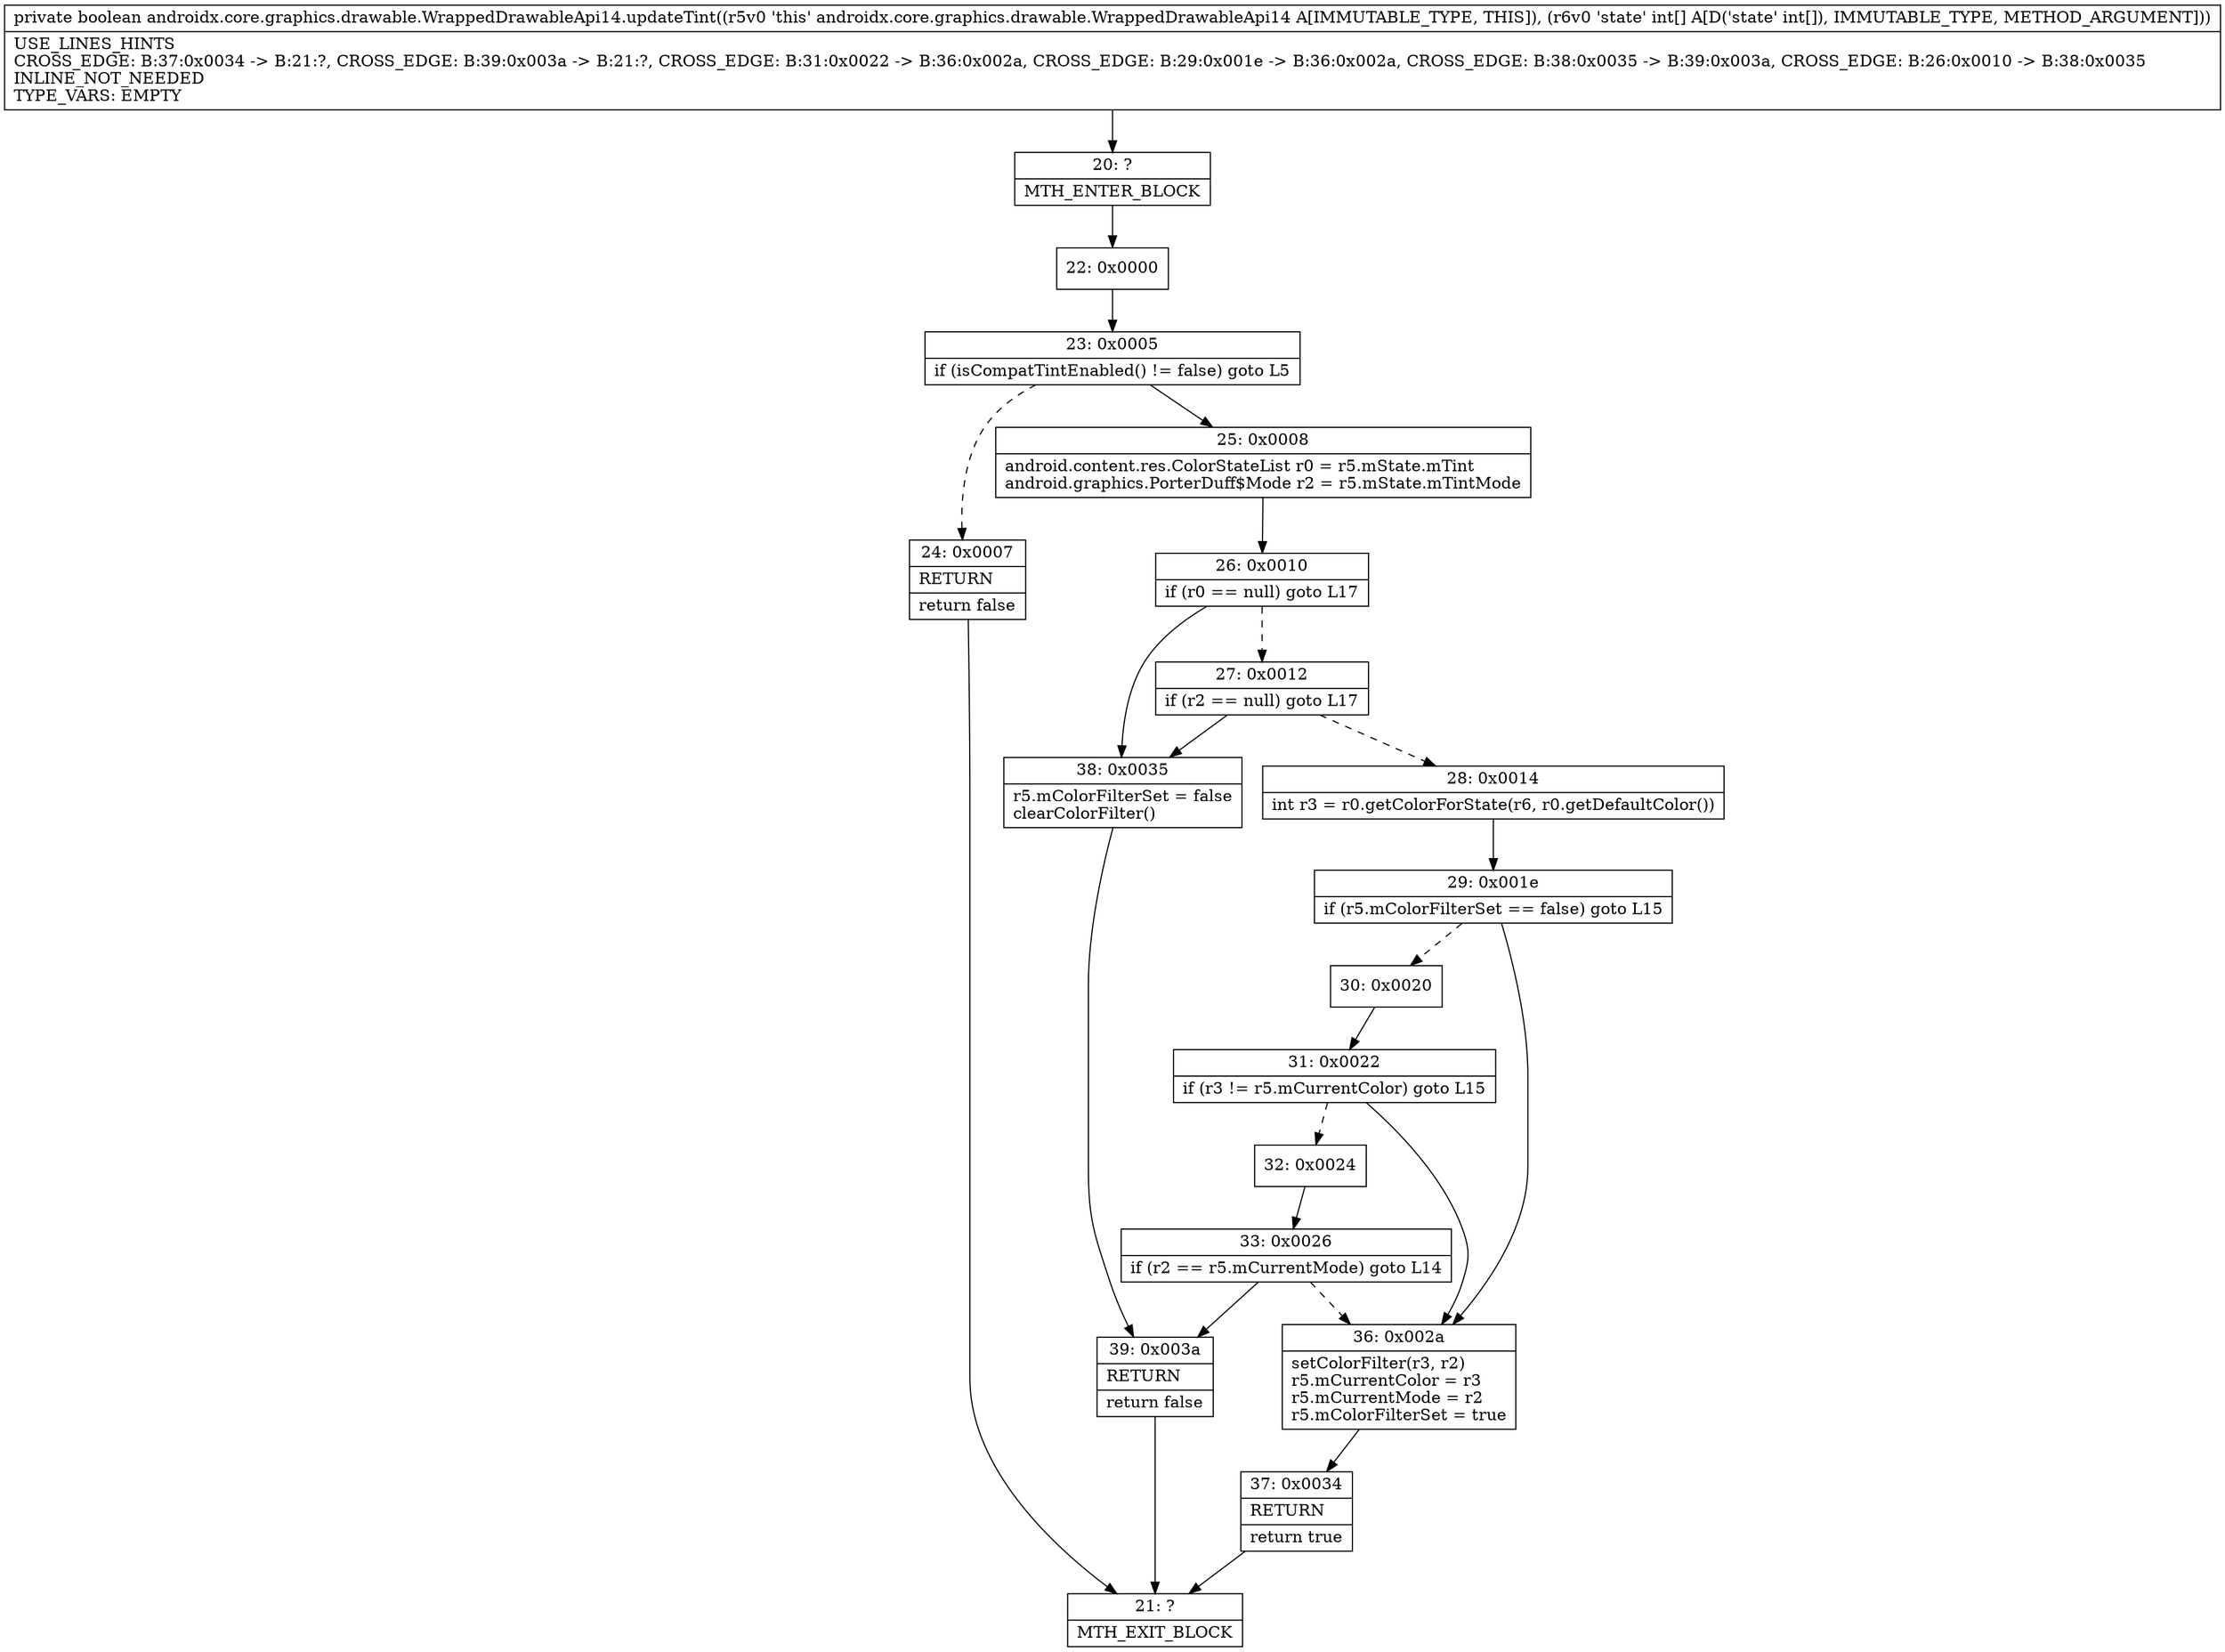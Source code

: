 digraph "CFG forandroidx.core.graphics.drawable.WrappedDrawableApi14.updateTint([I)Z" {
Node_20 [shape=record,label="{20\:\ ?|MTH_ENTER_BLOCK\l}"];
Node_22 [shape=record,label="{22\:\ 0x0000}"];
Node_23 [shape=record,label="{23\:\ 0x0005|if (isCompatTintEnabled() != false) goto L5\l}"];
Node_24 [shape=record,label="{24\:\ 0x0007|RETURN\l|return false\l}"];
Node_21 [shape=record,label="{21\:\ ?|MTH_EXIT_BLOCK\l}"];
Node_25 [shape=record,label="{25\:\ 0x0008|android.content.res.ColorStateList r0 = r5.mState.mTint\landroid.graphics.PorterDuff$Mode r2 = r5.mState.mTintMode\l}"];
Node_26 [shape=record,label="{26\:\ 0x0010|if (r0 == null) goto L17\l}"];
Node_27 [shape=record,label="{27\:\ 0x0012|if (r2 == null) goto L17\l}"];
Node_28 [shape=record,label="{28\:\ 0x0014|int r3 = r0.getColorForState(r6, r0.getDefaultColor())\l}"];
Node_29 [shape=record,label="{29\:\ 0x001e|if (r5.mColorFilterSet == false) goto L15\l}"];
Node_30 [shape=record,label="{30\:\ 0x0020}"];
Node_31 [shape=record,label="{31\:\ 0x0022|if (r3 != r5.mCurrentColor) goto L15\l}"];
Node_32 [shape=record,label="{32\:\ 0x0024}"];
Node_33 [shape=record,label="{33\:\ 0x0026|if (r2 == r5.mCurrentMode) goto L14\l}"];
Node_39 [shape=record,label="{39\:\ 0x003a|RETURN\l|return false\l}"];
Node_36 [shape=record,label="{36\:\ 0x002a|setColorFilter(r3, r2)\lr5.mCurrentColor = r3\lr5.mCurrentMode = r2\lr5.mColorFilterSet = true\l}"];
Node_37 [shape=record,label="{37\:\ 0x0034|RETURN\l|return true\l}"];
Node_38 [shape=record,label="{38\:\ 0x0035|r5.mColorFilterSet = false\lclearColorFilter()\l}"];
MethodNode[shape=record,label="{private boolean androidx.core.graphics.drawable.WrappedDrawableApi14.updateTint((r5v0 'this' androidx.core.graphics.drawable.WrappedDrawableApi14 A[IMMUTABLE_TYPE, THIS]), (r6v0 'state' int[] A[D('state' int[]), IMMUTABLE_TYPE, METHOD_ARGUMENT]))  | USE_LINES_HINTS\lCROSS_EDGE: B:37:0x0034 \-\> B:21:?, CROSS_EDGE: B:39:0x003a \-\> B:21:?, CROSS_EDGE: B:31:0x0022 \-\> B:36:0x002a, CROSS_EDGE: B:29:0x001e \-\> B:36:0x002a, CROSS_EDGE: B:38:0x0035 \-\> B:39:0x003a, CROSS_EDGE: B:26:0x0010 \-\> B:38:0x0035\lINLINE_NOT_NEEDED\lTYPE_VARS: EMPTY\l}"];
MethodNode -> Node_20;Node_20 -> Node_22;
Node_22 -> Node_23;
Node_23 -> Node_24[style=dashed];
Node_23 -> Node_25;
Node_24 -> Node_21;
Node_25 -> Node_26;
Node_26 -> Node_27[style=dashed];
Node_26 -> Node_38;
Node_27 -> Node_28[style=dashed];
Node_27 -> Node_38;
Node_28 -> Node_29;
Node_29 -> Node_30[style=dashed];
Node_29 -> Node_36;
Node_30 -> Node_31;
Node_31 -> Node_32[style=dashed];
Node_31 -> Node_36;
Node_32 -> Node_33;
Node_33 -> Node_36[style=dashed];
Node_33 -> Node_39;
Node_39 -> Node_21;
Node_36 -> Node_37;
Node_37 -> Node_21;
Node_38 -> Node_39;
}

